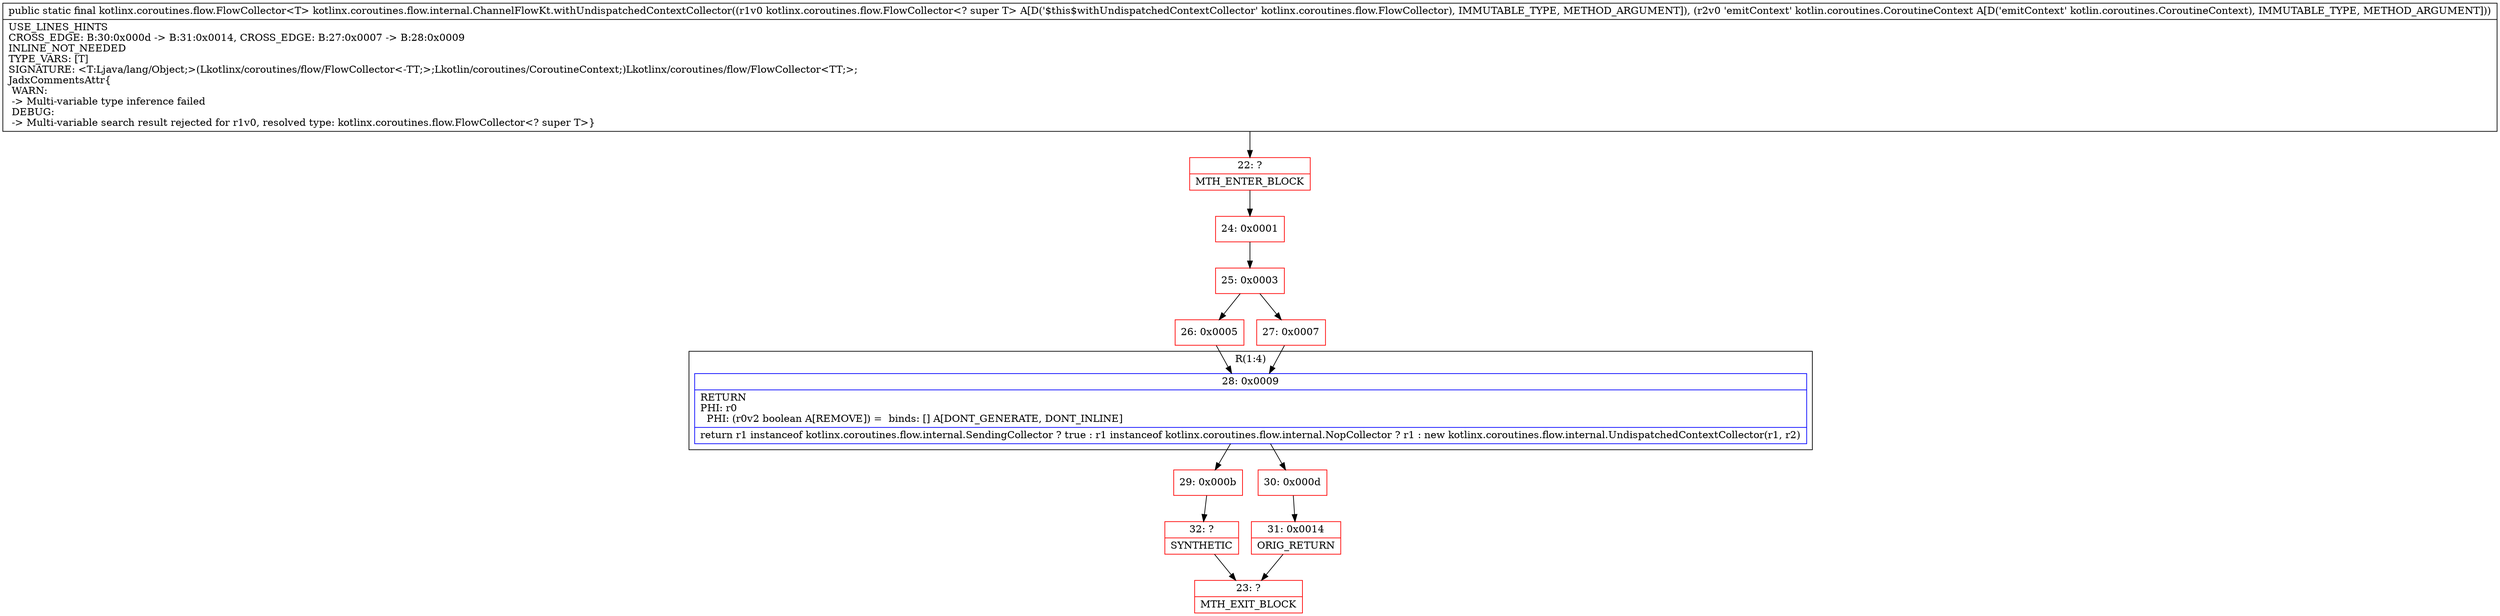 digraph "CFG forkotlinx.coroutines.flow.internal.ChannelFlowKt.withUndispatchedContextCollector(Lkotlinx\/coroutines\/flow\/FlowCollector;Lkotlin\/coroutines\/CoroutineContext;)Lkotlinx\/coroutines\/flow\/FlowCollector;" {
subgraph cluster_Region_1431247339 {
label = "R(1:4)";
node [shape=record,color=blue];
Node_28 [shape=record,label="{28\:\ 0x0009|RETURN\lPHI: r0 \l  PHI: (r0v2 boolean A[REMOVE]) =  binds: [] A[DONT_GENERATE, DONT_INLINE]\l|return r1 instanceof kotlinx.coroutines.flow.internal.SendingCollector ? true : r1 instanceof kotlinx.coroutines.flow.internal.NopCollector ? r1 : new kotlinx.coroutines.flow.internal.UndispatchedContextCollector(r1, r2)\l}"];
}
Node_22 [shape=record,color=red,label="{22\:\ ?|MTH_ENTER_BLOCK\l}"];
Node_24 [shape=record,color=red,label="{24\:\ 0x0001}"];
Node_25 [shape=record,color=red,label="{25\:\ 0x0003}"];
Node_26 [shape=record,color=red,label="{26\:\ 0x0005}"];
Node_29 [shape=record,color=red,label="{29\:\ 0x000b}"];
Node_32 [shape=record,color=red,label="{32\:\ ?|SYNTHETIC\l}"];
Node_23 [shape=record,color=red,label="{23\:\ ?|MTH_EXIT_BLOCK\l}"];
Node_30 [shape=record,color=red,label="{30\:\ 0x000d}"];
Node_31 [shape=record,color=red,label="{31\:\ 0x0014|ORIG_RETURN\l}"];
Node_27 [shape=record,color=red,label="{27\:\ 0x0007}"];
MethodNode[shape=record,label="{public static final kotlinx.coroutines.flow.FlowCollector\<T\> kotlinx.coroutines.flow.internal.ChannelFlowKt.withUndispatchedContextCollector((r1v0 kotlinx.coroutines.flow.FlowCollector\<? super T\> A[D('$this$withUndispatchedContextCollector' kotlinx.coroutines.flow.FlowCollector), IMMUTABLE_TYPE, METHOD_ARGUMENT]), (r2v0 'emitContext' kotlin.coroutines.CoroutineContext A[D('emitContext' kotlin.coroutines.CoroutineContext), IMMUTABLE_TYPE, METHOD_ARGUMENT]))  | USE_LINES_HINTS\lCROSS_EDGE: B:30:0x000d \-\> B:31:0x0014, CROSS_EDGE: B:27:0x0007 \-\> B:28:0x0009\lINLINE_NOT_NEEDED\lTYPE_VARS: [T]\lSIGNATURE: \<T:Ljava\/lang\/Object;\>(Lkotlinx\/coroutines\/flow\/FlowCollector\<\-TT;\>;Lkotlin\/coroutines\/CoroutineContext;)Lkotlinx\/coroutines\/flow\/FlowCollector\<TT;\>;\lJadxCommentsAttr\{\l WARN: \l \-\> Multi\-variable type inference failed\l DEBUG: \l \-\> Multi\-variable search result rejected for r1v0, resolved type: kotlinx.coroutines.flow.FlowCollector\<? super T\>\}\l}"];
MethodNode -> Node_22;Node_28 -> Node_29;
Node_28 -> Node_30;
Node_22 -> Node_24;
Node_24 -> Node_25;
Node_25 -> Node_26;
Node_25 -> Node_27;
Node_26 -> Node_28;
Node_29 -> Node_32;
Node_32 -> Node_23;
Node_30 -> Node_31;
Node_31 -> Node_23;
Node_27 -> Node_28;
}

